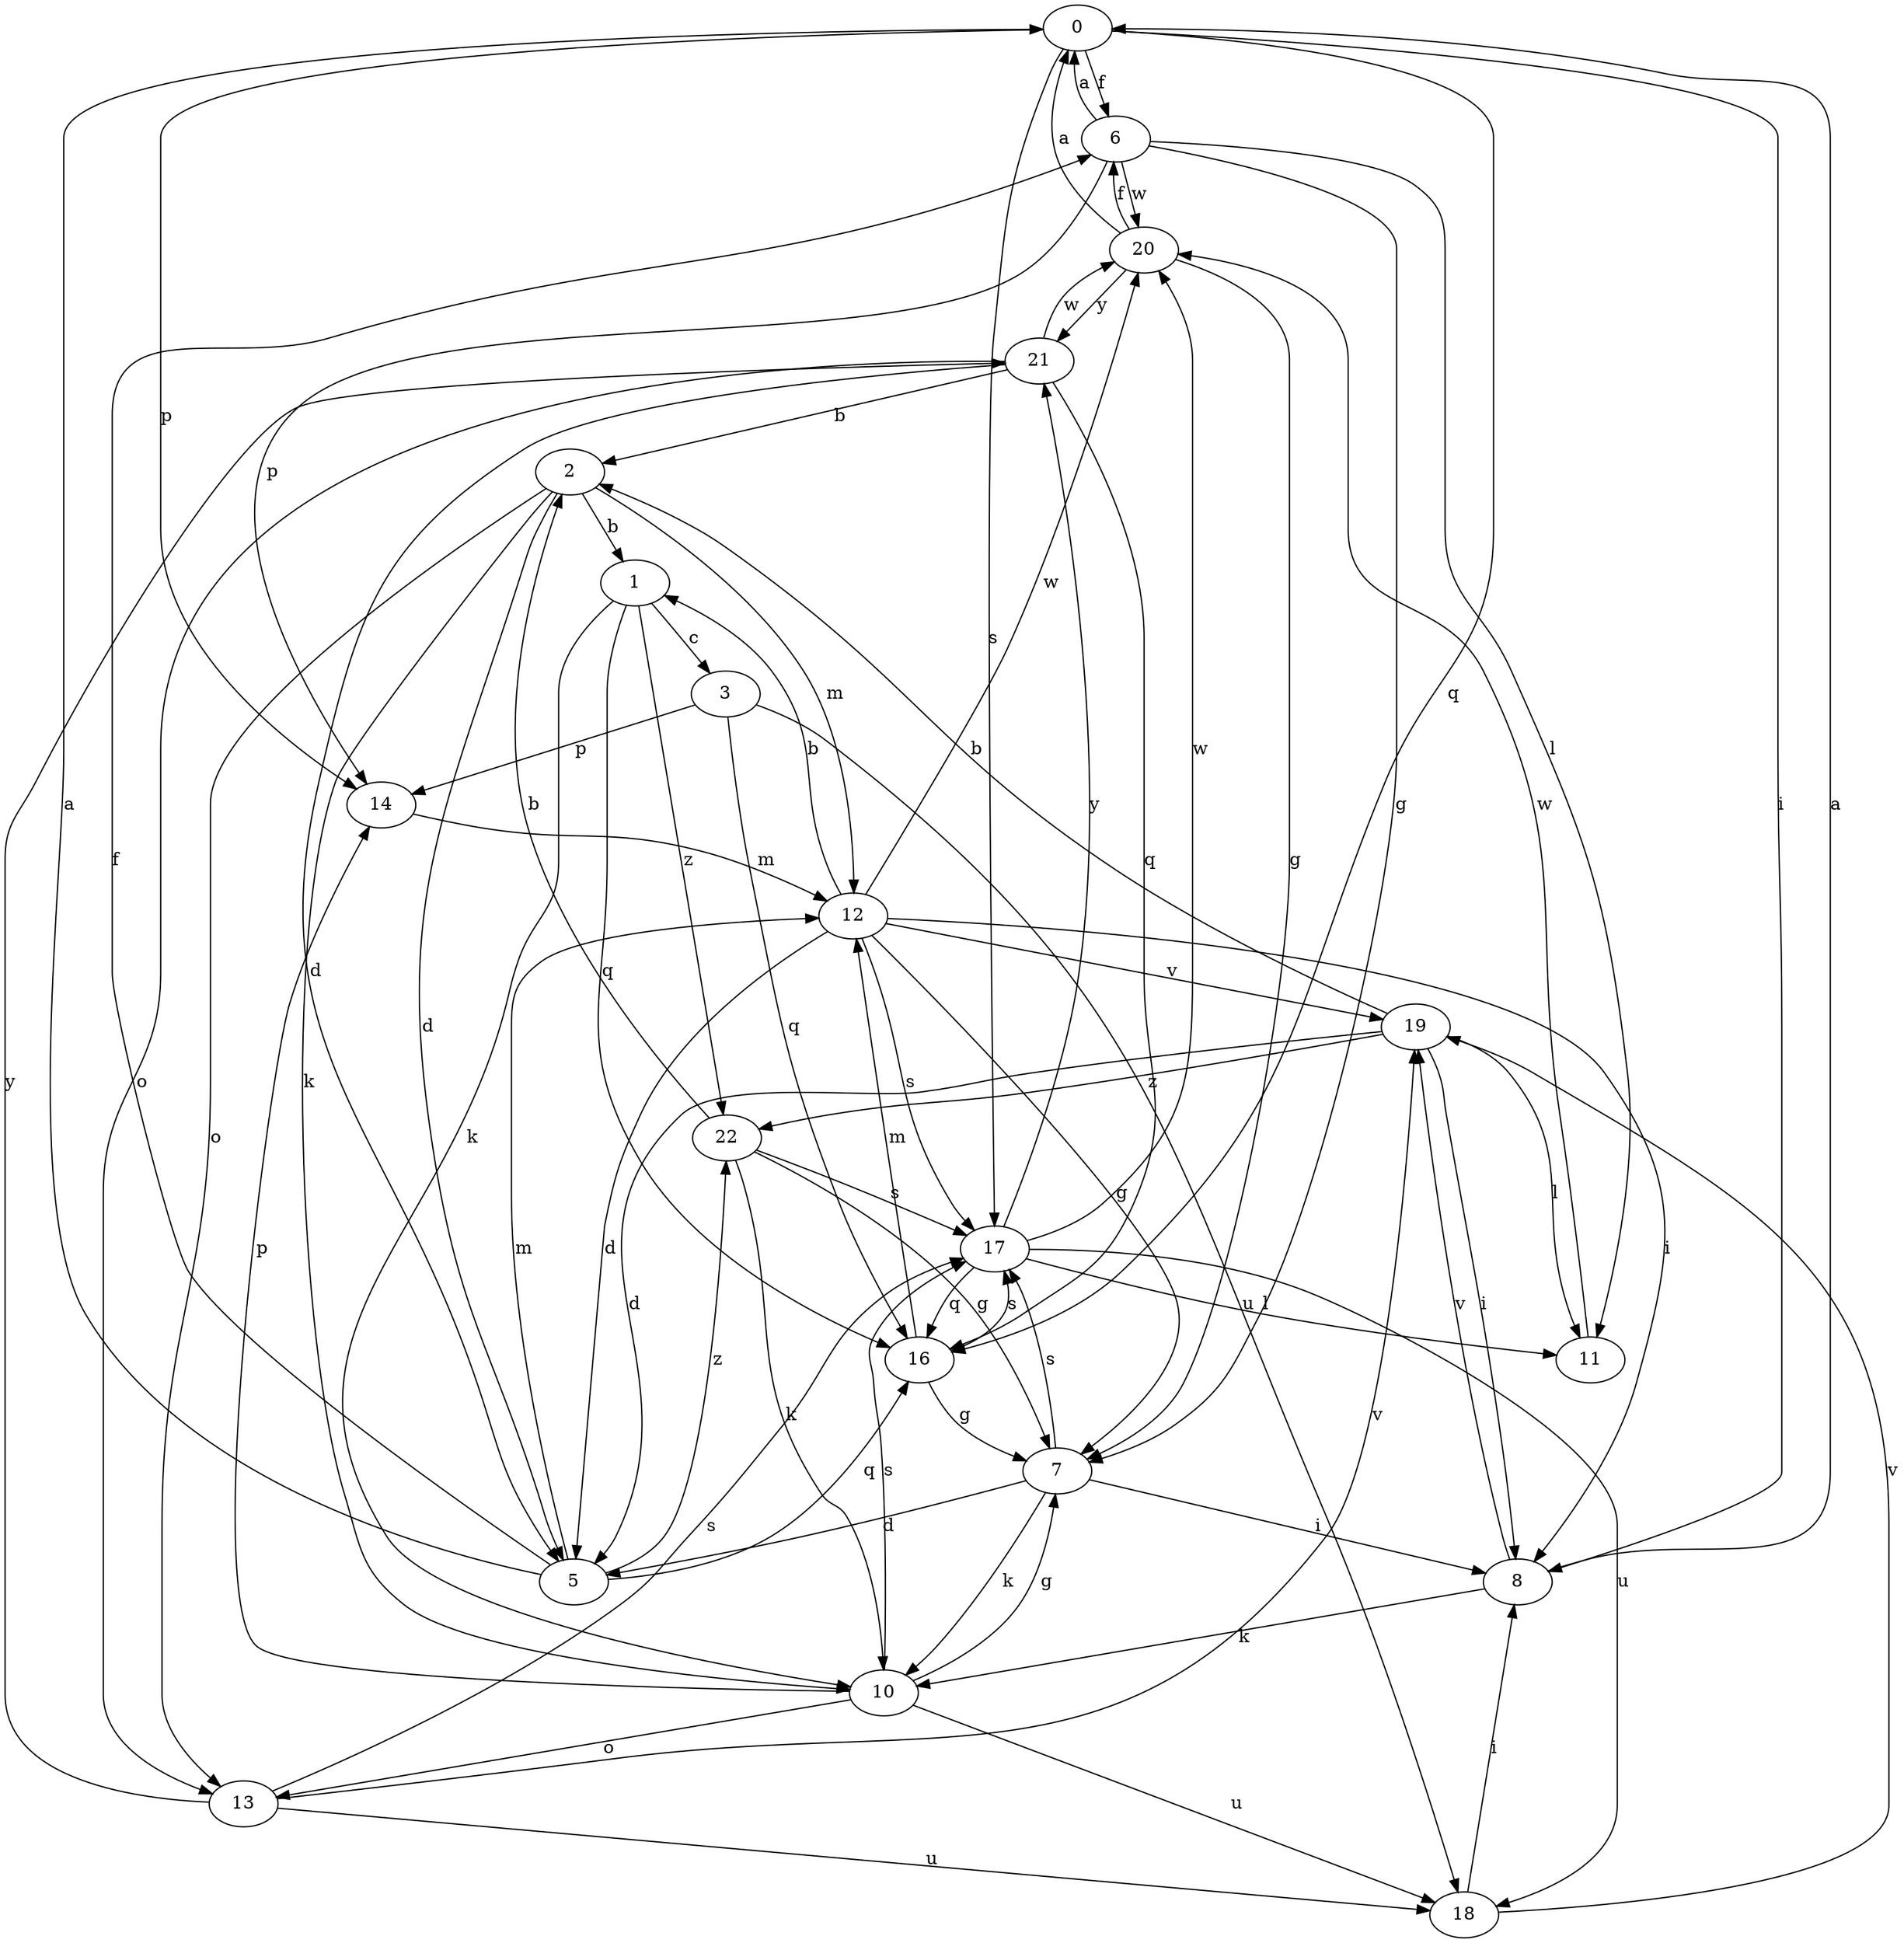 strict digraph  {
0;
1;
2;
3;
5;
6;
7;
8;
10;
11;
12;
13;
14;
16;
17;
18;
19;
20;
21;
22;
0 -> 6  [label=f];
0 -> 8  [label=i];
0 -> 14  [label=p];
0 -> 16  [label=q];
0 -> 17  [label=s];
1 -> 3  [label=c];
1 -> 10  [label=k];
1 -> 16  [label=q];
1 -> 22  [label=z];
2 -> 1  [label=b];
2 -> 5  [label=d];
2 -> 10  [label=k];
2 -> 12  [label=m];
2 -> 13  [label=o];
3 -> 14  [label=p];
3 -> 16  [label=q];
3 -> 18  [label=u];
5 -> 0  [label=a];
5 -> 6  [label=f];
5 -> 12  [label=m];
5 -> 16  [label=q];
5 -> 22  [label=z];
6 -> 0  [label=a];
6 -> 7  [label=g];
6 -> 11  [label=l];
6 -> 14  [label=p];
6 -> 20  [label=w];
7 -> 5  [label=d];
7 -> 8  [label=i];
7 -> 10  [label=k];
7 -> 17  [label=s];
8 -> 0  [label=a];
8 -> 10  [label=k];
8 -> 19  [label=v];
10 -> 7  [label=g];
10 -> 13  [label=o];
10 -> 14  [label=p];
10 -> 17  [label=s];
10 -> 18  [label=u];
11 -> 20  [label=w];
12 -> 1  [label=b];
12 -> 5  [label=d];
12 -> 7  [label=g];
12 -> 8  [label=i];
12 -> 17  [label=s];
12 -> 19  [label=v];
12 -> 20  [label=w];
13 -> 17  [label=s];
13 -> 18  [label=u];
13 -> 19  [label=v];
13 -> 21  [label=y];
14 -> 12  [label=m];
16 -> 7  [label=g];
16 -> 12  [label=m];
16 -> 17  [label=s];
17 -> 11  [label=l];
17 -> 16  [label=q];
17 -> 18  [label=u];
17 -> 20  [label=w];
17 -> 21  [label=y];
18 -> 8  [label=i];
18 -> 19  [label=v];
19 -> 2  [label=b];
19 -> 5  [label=d];
19 -> 8  [label=i];
19 -> 11  [label=l];
19 -> 22  [label=z];
20 -> 0  [label=a];
20 -> 6  [label=f];
20 -> 7  [label=g];
20 -> 21  [label=y];
21 -> 2  [label=b];
21 -> 5  [label=d];
21 -> 13  [label=o];
21 -> 16  [label=q];
21 -> 20  [label=w];
22 -> 2  [label=b];
22 -> 7  [label=g];
22 -> 10  [label=k];
22 -> 17  [label=s];
}
